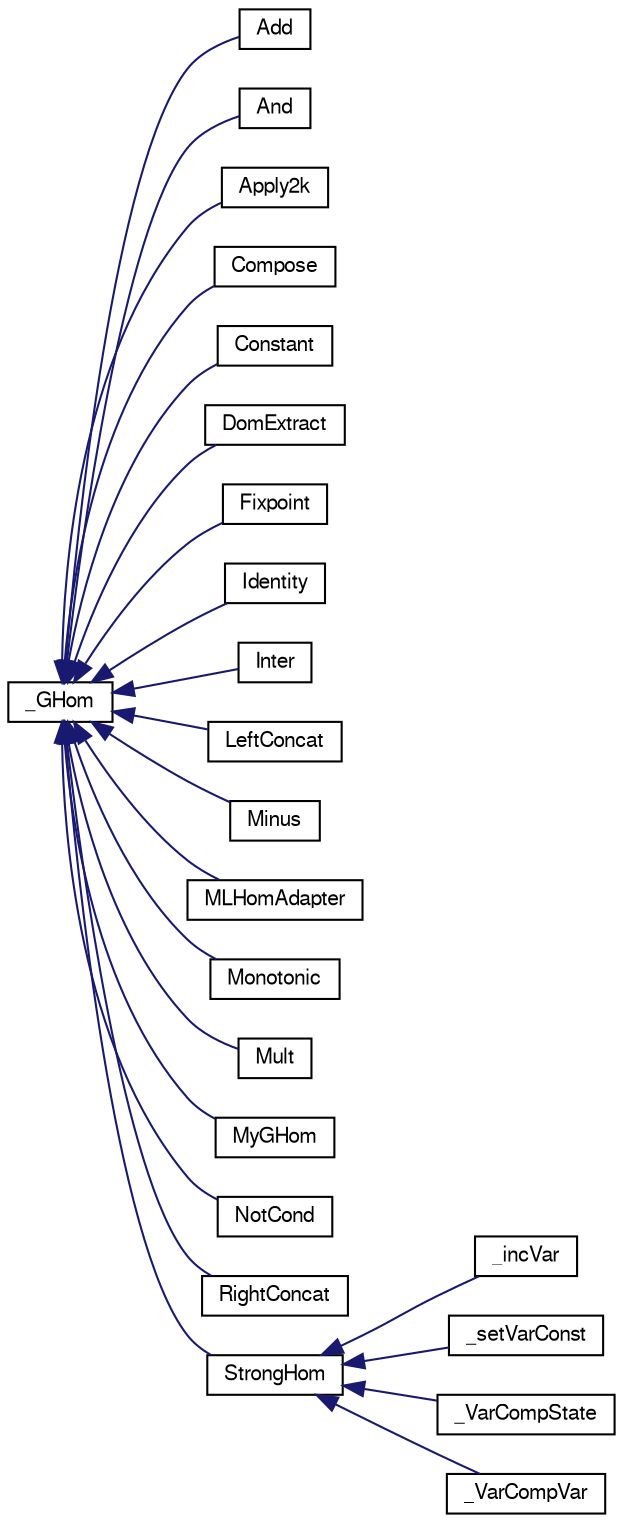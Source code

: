 digraph "Graphical Class Hierarchy"
{
  edge [fontname="FreeSans",fontsize="10",labelfontname="FreeSans",labelfontsize="10"];
  node [fontname="FreeSans",fontsize="10",shape=record];
  rankdir="LR";
  Node1 [label="_GHom",height=0.2,width=0.4,color="black", fillcolor="white", style="filled",URL="$class__GHom.html",tooltip="The concrete data class for Homomorphisms. "];
  Node1 -> Node2 [dir="back",color="midnightblue",fontsize="10",style="solid",fontname="FreeSans"];
  Node2 [label="Add",height=0.2,width=0.4,color="black", fillcolor="white", style="filled",URL="$classAdd.html"];
  Node1 -> Node3 [dir="back",color="midnightblue",fontsize="10",style="solid",fontname="FreeSans"];
  Node3 [label="And",height=0.2,width=0.4,color="black", fillcolor="white", style="filled",URL="$classAnd.html",tooltip="A commutative composition of n homomorphisms. "];
  Node1 -> Node4 [dir="back",color="midnightblue",fontsize="10",style="solid",fontname="FreeSans"];
  Node4 [label="Apply2k",height=0.2,width=0.4,color="black", fillcolor="white", style="filled",URL="$classApply2k.html"];
  Node1 -> Node5 [dir="back",color="midnightblue",fontsize="10",style="solid",fontname="FreeSans"];
  Node5 [label="Compose",height=0.2,width=0.4,color="black", fillcolor="white", style="filled",URL="$classCompose.html"];
  Node1 -> Node6 [dir="back",color="midnightblue",fontsize="10",style="solid",fontname="FreeSans"];
  Node6 [label="Constant",height=0.2,width=0.4,color="black", fillcolor="white", style="filled",URL="$classConstant.html"];
  Node1 -> Node7 [dir="back",color="midnightblue",fontsize="10",style="solid",fontname="FreeSans"];
  Node7 [label="DomExtract",height=0.2,width=0.4,color="black", fillcolor="white", style="filled",URL="$classDomExtract.html",tooltip="Extractor of variable domains for invert computations. "];
  Node1 -> Node8 [dir="back",color="midnightblue",fontsize="10",style="solid",fontname="FreeSans"];
  Node8 [label="Fixpoint",height=0.2,width=0.4,color="black", fillcolor="white", style="filled",URL="$classFixpoint.html"];
  Node1 -> Node9 [dir="back",color="midnightblue",fontsize="10",style="solid",fontname="FreeSans"];
  Node9 [label="Identity",height=0.2,width=0.4,color="black", fillcolor="white", style="filled",URL="$classIdentity.html"];
  Node1 -> Node10 [dir="back",color="midnightblue",fontsize="10",style="solid",fontname="FreeSans"];
  Node10 [label="Inter",height=0.2,width=0.4,color="black", fillcolor="white", style="filled",URL="$classInter.html"];
  Node1 -> Node11 [dir="back",color="midnightblue",fontsize="10",style="solid",fontname="FreeSans"];
  Node11 [label="LeftConcat",height=0.2,width=0.4,color="black", fillcolor="white", style="filled",URL="$classLeftConcat.html"];
  Node1 -> Node12 [dir="back",color="midnightblue",fontsize="10",style="solid",fontname="FreeSans"];
  Node12 [label="Minus",height=0.2,width=0.4,color="black", fillcolor="white", style="filled",URL="$classMinus.html"];
  Node1 -> Node13 [dir="back",color="midnightblue",fontsize="10",style="solid",fontname="FreeSans"];
  Node13 [label="MLHomAdapter",height=0.2,width=0.4,color="black", fillcolor="white", style="filled",URL="$classMLHomAdapter.html"];
  Node1 -> Node14 [dir="back",color="midnightblue",fontsize="10",style="solid",fontname="FreeSans"];
  Node14 [label="Monotonic",height=0.2,width=0.4,color="black", fillcolor="white", style="filled",URL="$classMonotonic.html"];
  Node1 -> Node15 [dir="back",color="midnightblue",fontsize="10",style="solid",fontname="FreeSans"];
  Node15 [label="Mult",height=0.2,width=0.4,color="black", fillcolor="white", style="filled",URL="$classMult.html"];
  Node1 -> Node16 [dir="back",color="midnightblue",fontsize="10",style="solid",fontname="FreeSans"];
  Node16 [label="MyGHom",height=0.2,width=0.4,color="black", fillcolor="white", style="filled",URL="$classMyGHom.html",tooltip="Unknown function for this class. "];
  Node1 -> Node17 [dir="back",color="midnightblue",fontsize="10",style="solid",fontname="FreeSans"];
  Node17 [label="NotCond",height=0.2,width=0.4,color="black", fillcolor="white", style="filled",URL="$classNotCond.html"];
  Node1 -> Node18 [dir="back",color="midnightblue",fontsize="10",style="solid",fontname="FreeSans"];
  Node18 [label="RightConcat",height=0.2,width=0.4,color="black", fillcolor="white", style="filled",URL="$classRightConcat.html"];
  Node1 -> Node19 [dir="back",color="midnightblue",fontsize="10",style="solid",fontname="FreeSans"];
  Node19 [label="StrongHom",height=0.2,width=0.4,color="black", fillcolor="white", style="filled",URL="$classStrongHom.html",tooltip="The abstract base class for user defined operations. "];
  Node19 -> Node20 [dir="back",color="midnightblue",fontsize="10",style="solid",fontname="FreeSans"];
  Node20 [label="_incVar",height=0.2,width=0.4,color="black", fillcolor="white", style="filled",URL="$class__incVar.html"];
  Node19 -> Node21 [dir="back",color="midnightblue",fontsize="10",style="solid",fontname="FreeSans"];
  Node21 [label="_setVarConst",height=0.2,width=0.4,color="black", fillcolor="white", style="filled",URL="$class__setVarConst.html"];
  Node19 -> Node22 [dir="back",color="midnightblue",fontsize="10",style="solid",fontname="FreeSans"];
  Node22 [label="_VarCompState",height=0.2,width=0.4,color="black", fillcolor="white", style="filled",URL="$class__VarCompState.html"];
  Node19 -> Node23 [dir="back",color="midnightblue",fontsize="10",style="solid",fontname="FreeSans"];
  Node23 [label="_VarCompVar",height=0.2,width=0.4,color="black", fillcolor="white", style="filled",URL="$class__VarCompVar.html"];
}
